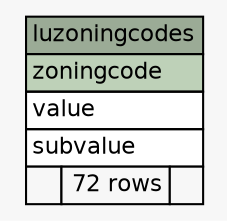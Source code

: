 // dot 2.40.1 on Mac OS X 10.10.5
// SchemaSpy rev 590
digraph "luzoningcodes" {
  graph [
    rankdir="RL"
    bgcolor="#f7f7f7"
    nodesep="0.18"
    ranksep="0.46"
    fontname="Helvetica"
    fontsize="11"
  ];
  node [
    fontname="Helvetica"
    fontsize="11"
    shape="plaintext"
  ];
  edge [
    arrowsize="0.8"
  ];
  "luzoningcodes" [
    label=<
    <TABLE BORDER="0" CELLBORDER="1" CELLSPACING="0" BGCOLOR="#ffffff">
      <TR><TD COLSPAN="3" BGCOLOR="#9bab96" ALIGN="CENTER">luzoningcodes</TD></TR>
      <TR><TD PORT="zoningcode" COLSPAN="3" BGCOLOR="#bed1b8" ALIGN="LEFT">zoningcode</TD></TR>
      <TR><TD PORT="value" COLSPAN="3" ALIGN="LEFT">value</TD></TR>
      <TR><TD PORT="subvalue" COLSPAN="3" ALIGN="LEFT">subvalue</TD></TR>
      <TR><TD ALIGN="LEFT" BGCOLOR="#f7f7f7">  </TD><TD ALIGN="RIGHT" BGCOLOR="#f7f7f7">72 rows</TD><TD ALIGN="RIGHT" BGCOLOR="#f7f7f7">  </TD></TR>
    </TABLE>>
    URL="tables/luzoningcodes.html"
    tooltip="luzoningcodes"
  ];
}
